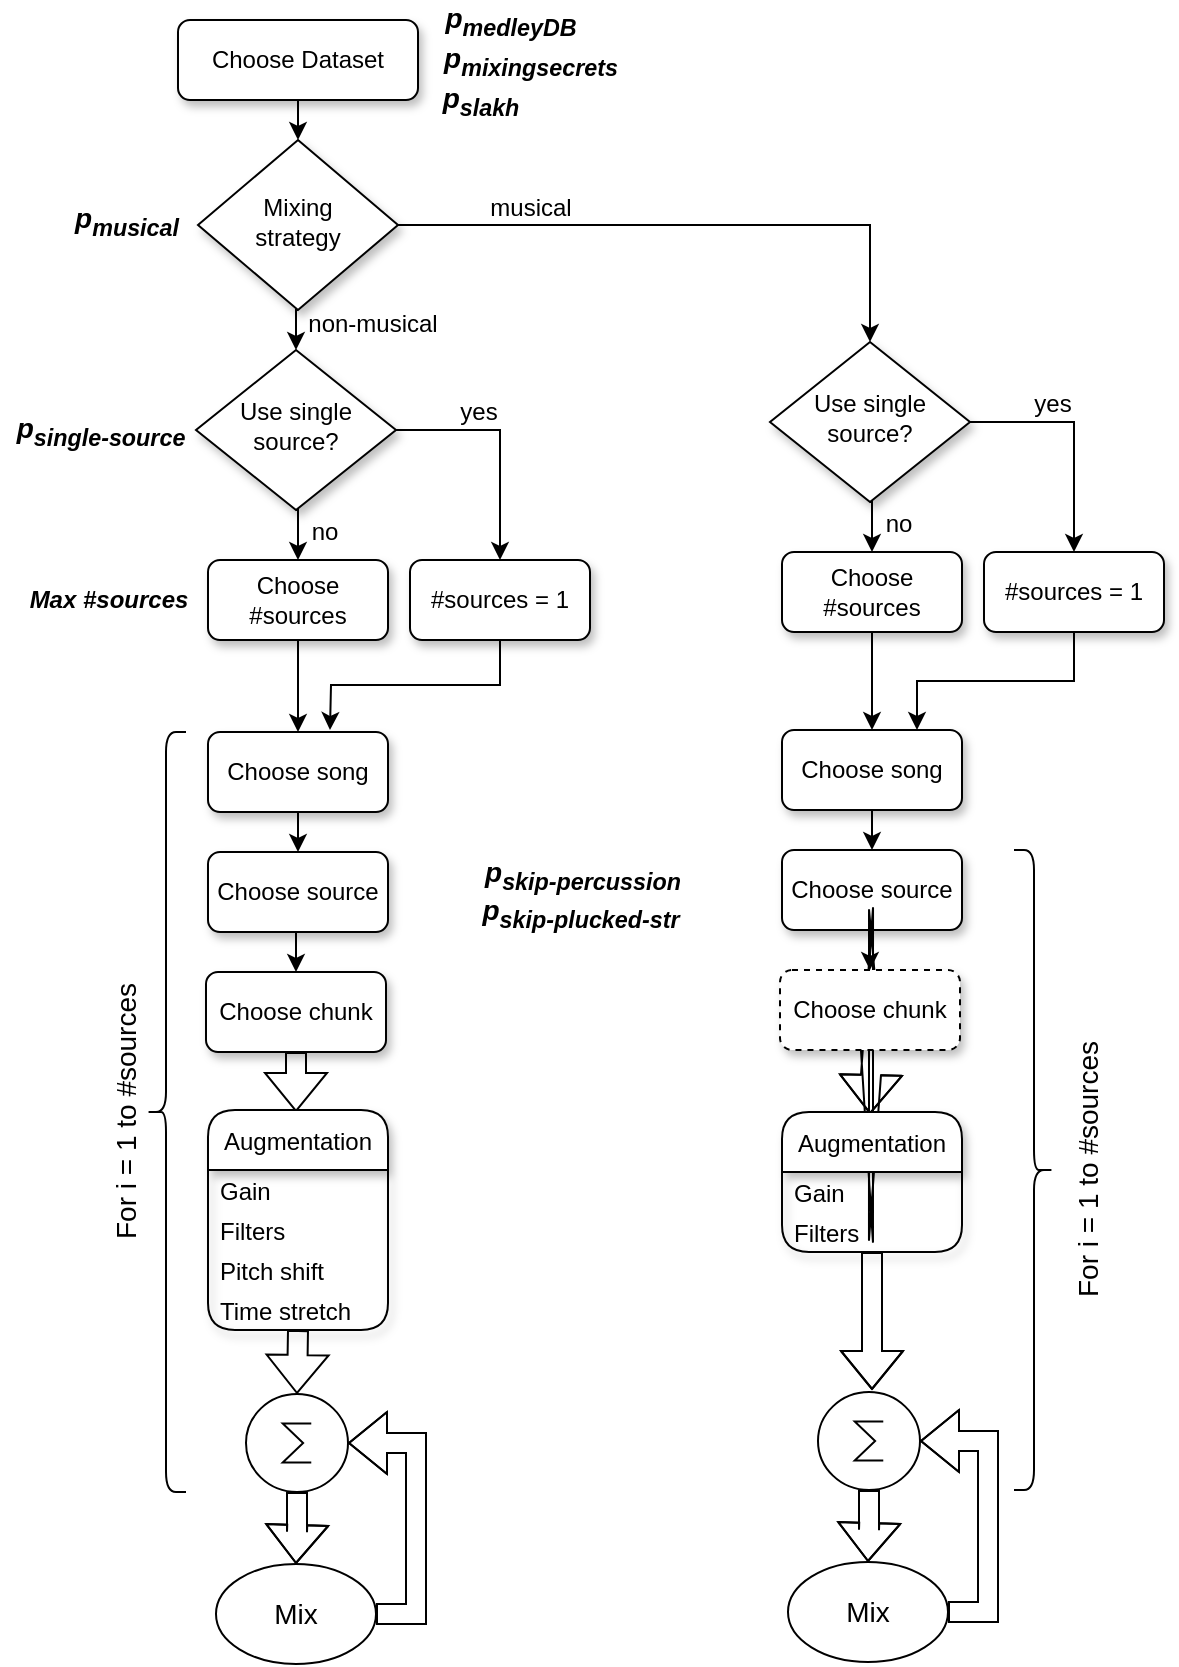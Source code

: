 <mxfile version="19.0.0" type="device"><diagram id="C5RBs43oDa-KdzZeNtuy" name="Page-1"><mxGraphModel dx="816" dy="481" grid="1" gridSize="10" guides="1" tooltips="1" connect="1" arrows="1" fold="1" page="1" pageScale="1" pageWidth="827" pageHeight="1169" math="0" shadow="0"><root><mxCell id="WIyWlLk6GJQsqaUBKTNV-0"/><mxCell id="WIyWlLk6GJQsqaUBKTNV-1" parent="WIyWlLk6GJQsqaUBKTNV-0"/><mxCell id="5WSQaP4e72yRVucrTTFi-10" style="edgeStyle=orthogonalEdgeStyle;rounded=0;orthogonalLoop=1;jettySize=auto;html=1;exitX=0.5;exitY=1;exitDx=0;exitDy=0;entryX=0.5;entryY=0;entryDx=0;entryDy=0;fontSize=12;" edge="1" parent="WIyWlLk6GJQsqaUBKTNV-1" source="WIyWlLk6GJQsqaUBKTNV-6" target="5WSQaP4e72yRVucrTTFi-7"><mxGeometry relative="1" as="geometry"/></mxCell><mxCell id="5WSQaP4e72yRVucrTTFi-29" style="edgeStyle=orthogonalEdgeStyle;rounded=0;orthogonalLoop=1;jettySize=auto;html=1;exitX=1;exitY=0.5;exitDx=0;exitDy=0;entryX=0.5;entryY=0;entryDx=0;entryDy=0;fontSize=12;" edge="1" parent="WIyWlLk6GJQsqaUBKTNV-1" source="WIyWlLk6GJQsqaUBKTNV-6" target="5WSQaP4e72yRVucrTTFi-25"><mxGeometry relative="1" as="geometry"/></mxCell><mxCell id="WIyWlLk6GJQsqaUBKTNV-6" value="&lt;div&gt;Mixing &lt;br&gt;&lt;/div&gt;&lt;div&gt;strategy&lt;br&gt;&lt;/div&gt;" style="rhombus;whiteSpace=wrap;html=1;shadow=1;fontFamily=Helvetica;fontSize=12;align=center;strokeWidth=1;spacing=6;spacingTop=-4;" parent="WIyWlLk6GJQsqaUBKTNV-1" vertex="1"><mxGeometry x="104" y="185" width="100" height="85" as="geometry"/></mxCell><mxCell id="MBJjAMVzvykh-7dPhIDH-2" style="edgeStyle=orthogonalEdgeStyle;rounded=0;orthogonalLoop=1;jettySize=auto;html=1;exitX=0.5;exitY=1;exitDx=0;exitDy=0;entryX=0.5;entryY=0;entryDx=0;entryDy=0;shadow=0;" parent="WIyWlLk6GJQsqaUBKTNV-1" source="MBJjAMVzvykh-7dPhIDH-1" target="WIyWlLk6GJQsqaUBKTNV-6" edge="1"><mxGeometry relative="1" as="geometry"/></mxCell><mxCell id="MBJjAMVzvykh-7dPhIDH-1" value="Choose Dataset" style="rounded=1;whiteSpace=wrap;html=1;fontSize=12;glass=0;strokeWidth=1;shadow=1;" parent="WIyWlLk6GJQsqaUBKTNV-1" vertex="1"><mxGeometry x="94" y="125" width="120" height="40" as="geometry"/></mxCell><mxCell id="MBJjAMVzvykh-7dPhIDH-11" style="edgeStyle=orthogonalEdgeStyle;rounded=0;orthogonalLoop=1;jettySize=auto;html=1;exitX=0.5;exitY=1;exitDx=0;exitDy=0;entryX=0.5;entryY=0;entryDx=0;entryDy=0;shadow=0;" parent="WIyWlLk6GJQsqaUBKTNV-1" source="MBJjAMVzvykh-7dPhIDH-9" target="MBJjAMVzvykh-7dPhIDH-10" edge="1"><mxGeometry relative="1" as="geometry"/></mxCell><mxCell id="MBJjAMVzvykh-7dPhIDH-9" value="Choose #sources" style="rounded=1;whiteSpace=wrap;html=1;fontSize=12;glass=0;strokeWidth=1;shadow=1;" parent="WIyWlLk6GJQsqaUBKTNV-1" vertex="1"><mxGeometry x="109" y="395" width="90" height="40" as="geometry"/></mxCell><mxCell id="MBJjAMVzvykh-7dPhIDH-13" style="edgeStyle=orthogonalEdgeStyle;rounded=0;orthogonalLoop=1;jettySize=auto;html=1;exitX=0.5;exitY=1;exitDx=0;exitDy=0;entryX=0.5;entryY=0;entryDx=0;entryDy=0;shadow=0;" parent="WIyWlLk6GJQsqaUBKTNV-1" source="MBJjAMVzvykh-7dPhIDH-10" target="MBJjAMVzvykh-7dPhIDH-12" edge="1"><mxGeometry relative="1" as="geometry"/></mxCell><mxCell id="MBJjAMVzvykh-7dPhIDH-10" value="Choose song" style="rounded=1;whiteSpace=wrap;html=1;fontSize=12;glass=0;strokeWidth=1;shadow=1;" parent="WIyWlLk6GJQsqaUBKTNV-1" vertex="1"><mxGeometry x="109" y="481" width="90" height="40" as="geometry"/></mxCell><mxCell id="MBJjAMVzvykh-7dPhIDH-15" style="edgeStyle=orthogonalEdgeStyle;rounded=0;orthogonalLoop=1;jettySize=auto;html=1;exitX=0.5;exitY=1;exitDx=0;exitDy=0;entryX=0.5;entryY=0;entryDx=0;entryDy=0;shadow=0;" parent="WIyWlLk6GJQsqaUBKTNV-1" source="MBJjAMVzvykh-7dPhIDH-12" target="MBJjAMVzvykh-7dPhIDH-14" edge="1"><mxGeometry relative="1" as="geometry"/></mxCell><mxCell id="MBJjAMVzvykh-7dPhIDH-12" value="Choose source" style="rounded=1;whiteSpace=wrap;html=1;fontSize=12;glass=0;strokeWidth=1;shadow=1;" parent="WIyWlLk6GJQsqaUBKTNV-1" vertex="1"><mxGeometry x="109" y="541" width="90" height="40" as="geometry"/></mxCell><mxCell id="MBJjAMVzvykh-7dPhIDH-60" style="edgeStyle=orthogonalEdgeStyle;shape=flexArrow;rounded=0;orthogonalLoop=1;jettySize=auto;html=1;exitX=0.5;exitY=1;exitDx=0;exitDy=0;shadow=0;fontSize=14;endArrow=block;" parent="WIyWlLk6GJQsqaUBKTNV-1" source="MBJjAMVzvykh-7dPhIDH-14" edge="1"><mxGeometry relative="1" as="geometry"><mxPoint x="153" y="671" as="targetPoint"/></mxGeometry></mxCell><mxCell id="MBJjAMVzvykh-7dPhIDH-14" value="Choose chunk" style="rounded=1;whiteSpace=wrap;html=1;fontSize=12;glass=0;strokeWidth=1;shadow=1;" parent="WIyWlLk6GJQsqaUBKTNV-1" vertex="1"><mxGeometry x="108" y="601" width="90" height="40" as="geometry"/></mxCell><mxCell id="MBJjAMVzvykh-7dPhIDH-56" style="edgeStyle=orthogonalEdgeStyle;rounded=0;orthogonalLoop=1;jettySize=auto;html=1;exitX=0.5;exitY=1;exitDx=0;exitDy=0;entryX=0.5;entryY=0;entryDx=0;entryDy=0;entryPerimeter=0;shadow=0;fontSize=14;shape=flexArrow;endArrow=block;" parent="WIyWlLk6GJQsqaUBKTNV-1" source="MBJjAMVzvykh-7dPhIDH-30" target="MBJjAMVzvykh-7dPhIDH-55" edge="1"><mxGeometry relative="1" as="geometry"/></mxCell><mxCell id="MBJjAMVzvykh-7dPhIDH-30" value="Augmentation" style="swimlane;fontStyle=0;childLayout=stackLayout;horizontal=1;startSize=30;horizontalStack=0;resizeParent=1;resizeParentMax=0;resizeLast=0;collapsible=1;marginBottom=0;rounded=1;shadow=1;strokeWidth=1;" parent="WIyWlLk6GJQsqaUBKTNV-1" vertex="1"><mxGeometry x="109" y="670" width="90" height="110" as="geometry"><mxRectangle x="110" y="525" width="50" height="30" as="alternateBounds"/></mxGeometry></mxCell><mxCell id="MBJjAMVzvykh-7dPhIDH-31" value="Gain" style="text;strokeColor=none;fillColor=none;align=left;verticalAlign=middle;spacingLeft=4;spacingRight=4;overflow=hidden;points=[[0,0.5],[1,0.5]];portConstraint=eastwest;rotatable=0;rounded=1;shadow=1;" parent="MBJjAMVzvykh-7dPhIDH-30" vertex="1"><mxGeometry y="30" width="90" height="20" as="geometry"/></mxCell><mxCell id="MBJjAMVzvykh-7dPhIDH-32" value="Filters" style="text;strokeColor=none;fillColor=none;align=left;verticalAlign=middle;spacingLeft=4;spacingRight=4;overflow=hidden;points=[[0,0.5],[1,0.5]];portConstraint=eastwest;rotatable=0;rounded=1;shadow=1;" parent="MBJjAMVzvykh-7dPhIDH-30" vertex="1"><mxGeometry y="50" width="90" height="20" as="geometry"/></mxCell><mxCell id="MBJjAMVzvykh-7dPhIDH-33" value="Pitch shift" style="text;strokeColor=none;fillColor=none;align=left;verticalAlign=middle;spacingLeft=4;spacingRight=4;overflow=hidden;points=[[0,0.5],[1,0.5]];portConstraint=eastwest;rotatable=0;rounded=1;shadow=1;dashed=1;" parent="MBJjAMVzvykh-7dPhIDH-30" vertex="1"><mxGeometry y="70" width="90" height="20" as="geometry"/></mxCell><mxCell id="MBJjAMVzvykh-7dPhIDH-34" value="Time stretch" style="text;strokeColor=none;fillColor=none;align=left;verticalAlign=middle;spacingLeft=4;spacingRight=4;overflow=hidden;points=[[0,0.5],[1,0.5]];portConstraint=eastwest;rotatable=0;rounded=1;shadow=1;dashed=1;" parent="MBJjAMVzvykh-7dPhIDH-30" vertex="1"><mxGeometry y="90" width="90" height="20" as="geometry"/></mxCell><mxCell id="MBJjAMVzvykh-7dPhIDH-39" style="edgeStyle=orthogonalEdgeStyle;rounded=0;orthogonalLoop=1;jettySize=auto;html=1;exitX=0.5;exitY=1;exitDx=0;exitDy=0;entryX=0.5;entryY=0;entryDx=0;entryDy=0;shadow=0;" parent="WIyWlLk6GJQsqaUBKTNV-1" source="MBJjAMVzvykh-7dPhIDH-40" target="MBJjAMVzvykh-7dPhIDH-42" edge="1"><mxGeometry relative="1" as="geometry"/></mxCell><mxCell id="MBJjAMVzvykh-7dPhIDH-40" value="Choose song" style="rounded=1;whiteSpace=wrap;html=1;fontSize=12;glass=0;strokeWidth=1;shadow=1;" parent="WIyWlLk6GJQsqaUBKTNV-1" vertex="1"><mxGeometry x="396" y="480" width="90" height="40" as="geometry"/></mxCell><mxCell id="MBJjAMVzvykh-7dPhIDH-41" style="edgeStyle=orthogonalEdgeStyle;rounded=0;orthogonalLoop=1;jettySize=auto;html=1;exitX=0.5;exitY=1;exitDx=0;exitDy=0;entryX=0.5;entryY=0;entryDx=0;entryDy=0;shadow=0;" parent="WIyWlLk6GJQsqaUBKTNV-1" source="MBJjAMVzvykh-7dPhIDH-42" target="MBJjAMVzvykh-7dPhIDH-44" edge="1"><mxGeometry relative="1" as="geometry"/></mxCell><mxCell id="MBJjAMVzvykh-7dPhIDH-42" value="Choose source" style="rounded=1;whiteSpace=wrap;html=1;fontSize=12;glass=0;strokeWidth=1;shadow=1;" parent="WIyWlLk6GJQsqaUBKTNV-1" vertex="1"><mxGeometry x="396" y="540" width="90" height="40" as="geometry"/></mxCell><mxCell id="MBJjAMVzvykh-7dPhIDH-69" style="edgeStyle=orthogonalEdgeStyle;shape=flexArrow;rounded=0;orthogonalLoop=1;jettySize=auto;html=1;exitX=0.5;exitY=1;exitDx=0;exitDy=0;entryX=0.489;entryY=0.129;entryDx=0;entryDy=0;entryPerimeter=0;shadow=0;fontSize=14;endArrow=classic;endFill=1;" parent="WIyWlLk6GJQsqaUBKTNV-1" edge="1"><mxGeometry relative="1" as="geometry"><mxPoint x="440" y="632" as="sourcePoint"/><mxPoint x="440.01" y="672.03" as="targetPoint"/></mxGeometry></mxCell><mxCell id="MBJjAMVzvykh-7dPhIDH-44" value="Choose chunk" style="rounded=1;whiteSpace=wrap;html=1;fontSize=12;glass=0;strokeWidth=1;shadow=1;dashed=1;" parent="WIyWlLk6GJQsqaUBKTNV-1" vertex="1"><mxGeometry x="395" y="600" width="90" height="40" as="geometry"/></mxCell><mxCell id="MBJjAMVzvykh-7dPhIDH-70" style="edgeStyle=orthogonalEdgeStyle;shape=flexArrow;rounded=0;orthogonalLoop=1;jettySize=auto;html=1;shadow=0;fontSize=14;endArrow=classic;endFill=1;startSize=6;strokeWidth=1;" parent="WIyWlLk6GJQsqaUBKTNV-1" source="MBJjAMVzvykh-7dPhIDH-45" edge="1"><mxGeometry relative="1" as="geometry"><mxPoint x="441" y="810" as="targetPoint"/></mxGeometry></mxCell><mxCell id="MBJjAMVzvykh-7dPhIDH-45" value="Augmentation" style="swimlane;fontStyle=0;childLayout=stackLayout;horizontal=1;startSize=30;horizontalStack=0;resizeParent=1;resizeParentMax=0;resizeLast=0;collapsible=1;marginBottom=0;rounded=1;shadow=1;strokeWidth=1;" parent="WIyWlLk6GJQsqaUBKTNV-1" vertex="1"><mxGeometry x="396" y="671" width="90" height="70" as="geometry"><mxRectangle x="231" y="532" width="50" height="30" as="alternateBounds"/></mxGeometry></mxCell><mxCell id="MBJjAMVzvykh-7dPhIDH-46" value="Gain" style="text;strokeColor=none;fillColor=none;align=left;verticalAlign=middle;spacingLeft=4;spacingRight=4;overflow=hidden;points=[[0,0.5],[1,0.5]];portConstraint=eastwest;rotatable=0;rounded=1;shadow=1;" parent="MBJjAMVzvykh-7dPhIDH-45" vertex="1"><mxGeometry y="30" width="90" height="20" as="geometry"/></mxCell><mxCell id="MBJjAMVzvykh-7dPhIDH-47" value="Filters" style="text;strokeColor=none;fillColor=none;align=left;verticalAlign=middle;spacingLeft=4;spacingRight=4;overflow=hidden;points=[[0,0.5],[1,0.5]];portConstraint=eastwest;rotatable=0;rounded=1;shadow=1;" parent="MBJjAMVzvykh-7dPhIDH-45" vertex="1"><mxGeometry y="50" width="90" height="20" as="geometry"/></mxCell><mxCell id="MBJjAMVzvykh-7dPhIDH-50" value="" style="shape=curlyBracket;whiteSpace=wrap;html=1;rounded=1;shadow=0;strokeWidth=1;" parent="WIyWlLk6GJQsqaUBKTNV-1" vertex="1"><mxGeometry x="78" y="481" width="20" height="380" as="geometry"/></mxCell><mxCell id="MBJjAMVzvykh-7dPhIDH-52" value="&lt;font style=&quot;font-size: 14px;&quot;&gt;For i = 1 to #sources&lt;/font&gt;" style="text;html=1;resizable=0;autosize=1;align=center;verticalAlign=middle;points=[];fillColor=none;strokeColor=none;rounded=0;shadow=0;rotation=270;" parent="WIyWlLk6GJQsqaUBKTNV-1" vertex="1"><mxGeometry x="-2" y="661" width="140" height="20" as="geometry"/></mxCell><mxCell id="MBJjAMVzvykh-7dPhIDH-53" value="" style="shape=curlyBracket;whiteSpace=wrap;html=1;rounded=1;shadow=0;strokeWidth=1;direction=west;" parent="WIyWlLk6GJQsqaUBKTNV-1" vertex="1"><mxGeometry x="512" y="540" width="20" height="320" as="geometry"/></mxCell><mxCell id="MBJjAMVzvykh-7dPhIDH-54" value="&lt;font style=&quot;font-size: 14px;&quot;&gt;For i = 1 to #sources&lt;/font&gt;" style="text;html=1;resizable=0;autosize=1;align=center;verticalAlign=middle;points=[];fillColor=none;strokeColor=none;rounded=0;shadow=0;rotation=270;" parent="WIyWlLk6GJQsqaUBKTNV-1" vertex="1"><mxGeometry x="479" y="690" width="140" height="20" as="geometry"/></mxCell><mxCell id="MBJjAMVzvykh-7dPhIDH-62" value="" style="edgeStyle=orthogonalEdgeStyle;shape=flexArrow;rounded=0;orthogonalLoop=1;jettySize=auto;html=1;shadow=0;fontSize=14;endArrow=block;" parent="WIyWlLk6GJQsqaUBKTNV-1" source="MBJjAMVzvykh-7dPhIDH-55" target="MBJjAMVzvykh-7dPhIDH-61" edge="1"><mxGeometry relative="1" as="geometry"/></mxCell><mxCell id="MBJjAMVzvykh-7dPhIDH-55" value="" style="verticalLabelPosition=bottom;shadow=0;dashed=0;align=center;html=1;verticalAlign=top;shape=mxgraph.electrical.abstract.sum;rounded=1;fontSize=14;strokeWidth=1;" parent="WIyWlLk6GJQsqaUBKTNV-1" vertex="1"><mxGeometry x="128" y="812" width="51" height="49" as="geometry"/></mxCell><mxCell id="MBJjAMVzvykh-7dPhIDH-64" style="edgeStyle=orthogonalEdgeStyle;shape=flexArrow;rounded=0;orthogonalLoop=1;jettySize=auto;html=1;exitX=1;exitY=0.5;exitDx=0;exitDy=0;entryX=1;entryY=0.5;entryDx=0;entryDy=0;entryPerimeter=0;shadow=0;fontSize=14;endArrow=block;" parent="WIyWlLk6GJQsqaUBKTNV-1" source="MBJjAMVzvykh-7dPhIDH-61" target="MBJjAMVzvykh-7dPhIDH-55" edge="1"><mxGeometry relative="1" as="geometry"/></mxCell><mxCell id="MBJjAMVzvykh-7dPhIDH-61" value="Mix" style="ellipse;whiteSpace=wrap;html=1;rounded=1;shadow=0;fontSize=14;strokeWidth=1;" parent="WIyWlLk6GJQsqaUBKTNV-1" vertex="1"><mxGeometry x="113" y="897" width="80" height="50" as="geometry"/></mxCell><mxCell id="MBJjAMVzvykh-7dPhIDH-65" value="" style="edgeStyle=orthogonalEdgeStyle;shape=flexArrow;rounded=0;orthogonalLoop=1;jettySize=auto;html=1;shadow=0;fontSize=14;endArrow=block;" parent="WIyWlLk6GJQsqaUBKTNV-1" source="MBJjAMVzvykh-7dPhIDH-66" target="MBJjAMVzvykh-7dPhIDH-68" edge="1"><mxGeometry relative="1" as="geometry"/></mxCell><mxCell id="MBJjAMVzvykh-7dPhIDH-66" value="" style="verticalLabelPosition=bottom;shadow=0;dashed=0;align=center;html=1;verticalAlign=top;shape=mxgraph.electrical.abstract.sum;rounded=1;fontSize=14;strokeWidth=1;" parent="WIyWlLk6GJQsqaUBKTNV-1" vertex="1"><mxGeometry x="414" y="811" width="51" height="49" as="geometry"/></mxCell><mxCell id="MBJjAMVzvykh-7dPhIDH-67" style="edgeStyle=orthogonalEdgeStyle;shape=flexArrow;rounded=0;orthogonalLoop=1;jettySize=auto;html=1;exitX=1;exitY=0.5;exitDx=0;exitDy=0;entryX=1;entryY=0.5;entryDx=0;entryDy=0;entryPerimeter=0;shadow=0;fontSize=14;endArrow=block;" parent="WIyWlLk6GJQsqaUBKTNV-1" source="MBJjAMVzvykh-7dPhIDH-68" target="MBJjAMVzvykh-7dPhIDH-66" edge="1"><mxGeometry relative="1" as="geometry"/></mxCell><mxCell id="MBJjAMVzvykh-7dPhIDH-68" value="Mix" style="ellipse;whiteSpace=wrap;html=1;rounded=1;shadow=0;fontSize=14;strokeWidth=1;" parent="WIyWlLk6GJQsqaUBKTNV-1" vertex="1"><mxGeometry x="399" y="896" width="80" height="50" as="geometry"/></mxCell><mxCell id="5WSQaP4e72yRVucrTTFi-0" value="&lt;b&gt;&lt;font style=&quot;font-size: 14px;&quot;&gt;&lt;i&gt;p&lt;sub&gt;musical&lt;/sub&gt;&lt;/i&gt;&lt;/font&gt;&lt;/b&gt;" style="text;html=1;resizable=0;autosize=1;align=center;verticalAlign=middle;points=[];fillColor=none;strokeColor=none;rounded=0;" vertex="1" parent="WIyWlLk6GJQsqaUBKTNV-1"><mxGeometry x="33" y="215" width="70" height="20" as="geometry"/></mxCell><mxCell id="5WSQaP4e72yRVucrTTFi-1" value="&lt;b&gt;&lt;font style=&quot;font-size: 12px;&quot;&gt;&lt;i&gt;Max #sources&lt;/i&gt;&lt;/font&gt;&lt;/b&gt;" style="text;html=1;resizable=0;autosize=1;align=center;verticalAlign=middle;points=[];fillColor=none;strokeColor=none;rounded=0;" vertex="1" parent="WIyWlLk6GJQsqaUBKTNV-1"><mxGeometry x="14" y="405" width="90" height="20" as="geometry"/></mxCell><mxCell id="5WSQaP4e72yRVucrTTFi-5" value="&lt;font style=&quot;font-size: 12px;&quot;&gt;musical&lt;/font&gt;" style="text;html=1;resizable=0;autosize=1;align=center;verticalAlign=middle;points=[];fillColor=none;strokeColor=none;rounded=0;fontSize=14;" vertex="1" parent="WIyWlLk6GJQsqaUBKTNV-1"><mxGeometry x="240" y="208" width="60" height="20" as="geometry"/></mxCell><mxCell id="5WSQaP4e72yRVucrTTFi-6" value="&lt;font style=&quot;font-size: 12px;&quot;&gt;non-musical&lt;/font&gt;" style="text;html=1;resizable=0;autosize=1;align=center;verticalAlign=middle;points=[];fillColor=none;strokeColor=none;rounded=0;fontSize=14;" vertex="1" parent="WIyWlLk6GJQsqaUBKTNV-1"><mxGeometry x="151" y="266" width="80" height="20" as="geometry"/></mxCell><mxCell id="5WSQaP4e72yRVucrTTFi-9" style="edgeStyle=orthogonalEdgeStyle;rounded=0;orthogonalLoop=1;jettySize=auto;html=1;exitX=0.5;exitY=1;exitDx=0;exitDy=0;entryX=0.5;entryY=0;entryDx=0;entryDy=0;fontSize=12;" edge="1" parent="WIyWlLk6GJQsqaUBKTNV-1" source="5WSQaP4e72yRVucrTTFi-7" target="MBJjAMVzvykh-7dPhIDH-9"><mxGeometry relative="1" as="geometry"/></mxCell><mxCell id="5WSQaP4e72yRVucrTTFi-12" style="edgeStyle=orthogonalEdgeStyle;rounded=0;orthogonalLoop=1;jettySize=auto;html=1;exitX=1;exitY=0.5;exitDx=0;exitDy=0;entryX=0.5;entryY=0;entryDx=0;entryDy=0;fontSize=12;" edge="1" parent="WIyWlLk6GJQsqaUBKTNV-1" source="5WSQaP4e72yRVucrTTFi-7" target="5WSQaP4e72yRVucrTTFi-11"><mxGeometry relative="1" as="geometry"/></mxCell><mxCell id="5WSQaP4e72yRVucrTTFi-7" value="Use single source?" style="rhombus;whiteSpace=wrap;html=1;shadow=1;fontFamily=Helvetica;fontSize=12;align=center;strokeWidth=1;spacing=6;spacingTop=-4;" vertex="1" parent="WIyWlLk6GJQsqaUBKTNV-1"><mxGeometry x="103" y="290" width="100" height="80" as="geometry"/></mxCell><mxCell id="5WSQaP4e72yRVucrTTFi-13" style="edgeStyle=orthogonalEdgeStyle;rounded=0;orthogonalLoop=1;jettySize=auto;html=1;exitX=0.5;exitY=1;exitDx=0;exitDy=0;fontSize=12;" edge="1" parent="WIyWlLk6GJQsqaUBKTNV-1" source="5WSQaP4e72yRVucrTTFi-11"><mxGeometry relative="1" as="geometry"><mxPoint x="170" y="480" as="targetPoint"/></mxGeometry></mxCell><mxCell id="5WSQaP4e72yRVucrTTFi-11" value="#sources = 1" style="rounded=1;whiteSpace=wrap;html=1;fontSize=12;glass=0;strokeWidth=1;shadow=1;" vertex="1" parent="WIyWlLk6GJQsqaUBKTNV-1"><mxGeometry x="210" y="395" width="90" height="40" as="geometry"/></mxCell><mxCell id="5WSQaP4e72yRVucrTTFi-14" value="&lt;font style=&quot;font-size: 12px;&quot;&gt;yes&lt;/font&gt;" style="text;html=1;resizable=0;autosize=1;align=center;verticalAlign=middle;points=[];fillColor=none;strokeColor=none;rounded=0;fontSize=14;" vertex="1" parent="WIyWlLk6GJQsqaUBKTNV-1"><mxGeometry x="229" y="310" width="30" height="20" as="geometry"/></mxCell><mxCell id="5WSQaP4e72yRVucrTTFi-16" value="&lt;font style=&quot;font-size: 12px;&quot;&gt;no&lt;/font&gt;" style="text;html=1;resizable=0;autosize=1;align=center;verticalAlign=middle;points=[];fillColor=none;strokeColor=none;rounded=0;fontSize=14;" vertex="1" parent="WIyWlLk6GJQsqaUBKTNV-1"><mxGeometry x="152" y="370" width="30" height="20" as="geometry"/></mxCell><mxCell id="5WSQaP4e72yRVucrTTFi-17" value="&lt;b&gt;&lt;font style=&quot;font-size: 14px;&quot;&gt;&lt;i&gt;p&lt;sub&gt;medleyDB&lt;/sub&gt;&lt;/i&gt;&lt;/font&gt;&lt;/b&gt;" style="text;html=1;resizable=0;autosize=1;align=center;verticalAlign=middle;points=[];fillColor=none;strokeColor=none;rounded=0;" vertex="1" parent="WIyWlLk6GJQsqaUBKTNV-1"><mxGeometry x="220" y="115" width="80" height="20" as="geometry"/></mxCell><mxCell id="5WSQaP4e72yRVucrTTFi-18" value="&lt;b&gt;&lt;font style=&quot;font-size: 14px;&quot;&gt;&lt;i&gt;p&lt;sub&gt;mixingsecrets&lt;/sub&gt;&lt;/i&gt;&lt;/font&gt;&lt;/b&gt;" style="text;html=1;resizable=0;autosize=1;align=center;verticalAlign=middle;points=[];fillColor=none;strokeColor=none;rounded=0;" vertex="1" parent="WIyWlLk6GJQsqaUBKTNV-1"><mxGeometry x="220" y="135" width="100" height="20" as="geometry"/></mxCell><mxCell id="5WSQaP4e72yRVucrTTFi-19" value="&lt;b&gt;&lt;font style=&quot;font-size: 14px;&quot;&gt;&lt;i&gt;p&lt;sub&gt;slakh&lt;/sub&gt;&lt;/i&gt;&lt;/font&gt;&lt;/b&gt;" style="text;html=1;resizable=0;autosize=1;align=center;verticalAlign=middle;points=[];fillColor=none;strokeColor=none;rounded=0;" vertex="1" parent="WIyWlLk6GJQsqaUBKTNV-1"><mxGeometry x="220" y="155" width="50" height="20" as="geometry"/></mxCell><mxCell id="5WSQaP4e72yRVucrTTFi-20" value="&lt;b&gt;&lt;font style=&quot;font-size: 14px;&quot;&gt;&lt;i&gt;p&lt;sub&gt;single-source&lt;/sub&gt;&lt;/i&gt;&lt;/font&gt;&lt;/b&gt;" style="text;html=1;resizable=0;autosize=1;align=center;verticalAlign=middle;points=[];fillColor=none;strokeColor=none;rounded=0;" vertex="1" parent="WIyWlLk6GJQsqaUBKTNV-1"><mxGeometry x="5" y="320" width="100" height="20" as="geometry"/></mxCell><mxCell id="5WSQaP4e72yRVucrTTFi-30" style="edgeStyle=orthogonalEdgeStyle;rounded=0;orthogonalLoop=1;jettySize=auto;html=1;exitX=0.5;exitY=1;exitDx=0;exitDy=0;fontSize=12;" edge="1" parent="WIyWlLk6GJQsqaUBKTNV-1" source="5WSQaP4e72yRVucrTTFi-22" target="MBJjAMVzvykh-7dPhIDH-40"><mxGeometry relative="1" as="geometry"/></mxCell><mxCell id="5WSQaP4e72yRVucrTTFi-22" value="Choose #sources" style="rounded=1;whiteSpace=wrap;html=1;fontSize=12;glass=0;strokeWidth=1;shadow=1;" vertex="1" parent="WIyWlLk6GJQsqaUBKTNV-1"><mxGeometry x="396" y="391" width="90" height="40" as="geometry"/></mxCell><mxCell id="5WSQaP4e72yRVucrTTFi-23" style="edgeStyle=orthogonalEdgeStyle;rounded=0;orthogonalLoop=1;jettySize=auto;html=1;exitX=0.5;exitY=1;exitDx=0;exitDy=0;entryX=0.5;entryY=0;entryDx=0;entryDy=0;fontSize=12;" edge="1" parent="WIyWlLk6GJQsqaUBKTNV-1" source="5WSQaP4e72yRVucrTTFi-25" target="5WSQaP4e72yRVucrTTFi-22"><mxGeometry relative="1" as="geometry"/></mxCell><mxCell id="5WSQaP4e72yRVucrTTFi-24" style="edgeStyle=orthogonalEdgeStyle;rounded=0;orthogonalLoop=1;jettySize=auto;html=1;exitX=1;exitY=0.5;exitDx=0;exitDy=0;entryX=0.5;entryY=0;entryDx=0;entryDy=0;fontSize=12;" edge="1" parent="WIyWlLk6GJQsqaUBKTNV-1" source="5WSQaP4e72yRVucrTTFi-25" target="5WSQaP4e72yRVucrTTFi-26"><mxGeometry relative="1" as="geometry"/></mxCell><mxCell id="5WSQaP4e72yRVucrTTFi-25" value="Use single source?" style="rhombus;whiteSpace=wrap;html=1;shadow=1;fontFamily=Helvetica;fontSize=12;align=center;strokeWidth=1;spacing=6;spacingTop=-4;" vertex="1" parent="WIyWlLk6GJQsqaUBKTNV-1"><mxGeometry x="390" y="286" width="100" height="80" as="geometry"/></mxCell><mxCell id="5WSQaP4e72yRVucrTTFi-31" style="edgeStyle=orthogonalEdgeStyle;rounded=0;orthogonalLoop=1;jettySize=auto;html=1;exitX=0.5;exitY=1;exitDx=0;exitDy=0;entryX=0.75;entryY=0;entryDx=0;entryDy=0;fontSize=12;" edge="1" parent="WIyWlLk6GJQsqaUBKTNV-1" source="5WSQaP4e72yRVucrTTFi-26" target="MBJjAMVzvykh-7dPhIDH-40"><mxGeometry relative="1" as="geometry"/></mxCell><mxCell id="5WSQaP4e72yRVucrTTFi-26" value="#sources = 1" style="rounded=1;whiteSpace=wrap;html=1;fontSize=12;glass=0;strokeWidth=1;shadow=1;" vertex="1" parent="WIyWlLk6GJQsqaUBKTNV-1"><mxGeometry x="497" y="391" width="90" height="40" as="geometry"/></mxCell><mxCell id="5WSQaP4e72yRVucrTTFi-27" value="&lt;font style=&quot;font-size: 12px;&quot;&gt;yes&lt;/font&gt;" style="text;html=1;resizable=0;autosize=1;align=center;verticalAlign=middle;points=[];fillColor=none;strokeColor=none;rounded=0;fontSize=14;" vertex="1" parent="WIyWlLk6GJQsqaUBKTNV-1"><mxGeometry x="516" y="306" width="30" height="20" as="geometry"/></mxCell><mxCell id="5WSQaP4e72yRVucrTTFi-28" value="&lt;font style=&quot;font-size: 12px;&quot;&gt;no&lt;/font&gt;" style="text;html=1;resizable=0;autosize=1;align=center;verticalAlign=middle;points=[];fillColor=none;strokeColor=none;rounded=0;fontSize=14;" vertex="1" parent="WIyWlLk6GJQsqaUBKTNV-1"><mxGeometry x="439" y="366" width="30" height="20" as="geometry"/></mxCell><mxCell id="5WSQaP4e72yRVucrTTFi-32" value="&lt;b&gt;&lt;font style=&quot;font-size: 14px;&quot;&gt;&lt;i&gt;p&lt;sub&gt;skip-percussion&lt;/sub&gt;&lt;/i&gt;&lt;/font&gt;&lt;/b&gt;" style="text;html=1;resizable=0;autosize=1;align=center;verticalAlign=middle;points=[];fillColor=none;strokeColor=none;rounded=0;" vertex="1" parent="WIyWlLk6GJQsqaUBKTNV-1"><mxGeometry x="241" y="542" width="110" height="20" as="geometry"/></mxCell><mxCell id="5WSQaP4e72yRVucrTTFi-33" value="&lt;b&gt;&lt;font style=&quot;font-size: 14px;&quot;&gt;&lt;i&gt;p&lt;sub&gt;skip-plucked-str&lt;/sub&gt;&lt;/i&gt;&lt;/font&gt;&lt;/b&gt;" style="text;html=1;resizable=0;autosize=1;align=center;verticalAlign=middle;points=[];fillColor=none;strokeColor=none;rounded=0;" vertex="1" parent="WIyWlLk6GJQsqaUBKTNV-1"><mxGeometry x="240" y="561" width="110" height="20" as="geometry"/></mxCell></root></mxGraphModel></diagram></mxfile>
